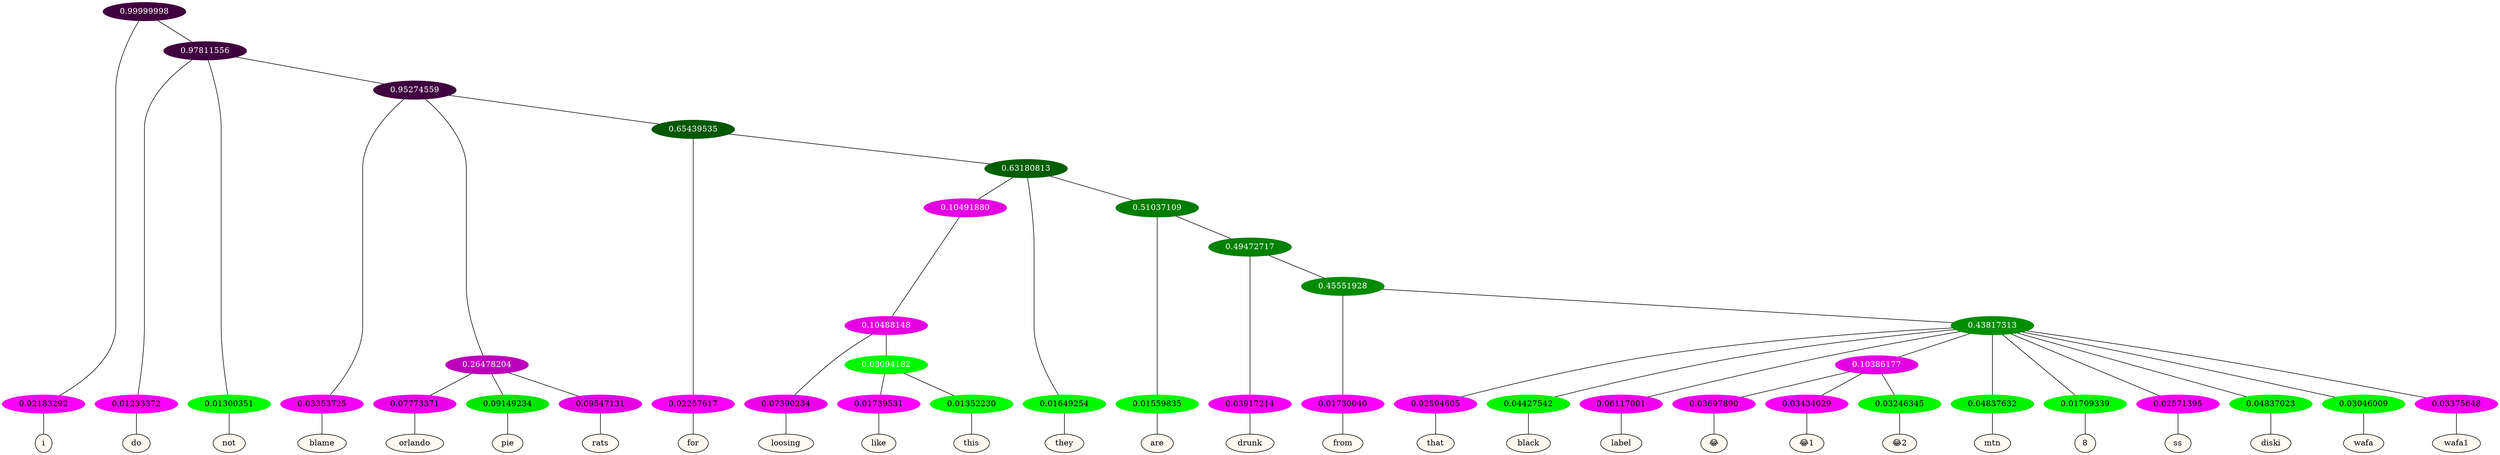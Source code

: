 graph {
	node [format=png height=0.15 nodesep=0.001 ordering=out overlap=prism overlap_scaling=0.01 ranksep=0.001 ratio=0.2 style=filled width=0.15]
	{
		rank=same
		a_w_1 [label=i color=black fillcolor=floralwhite style="filled,solid"]
		a_w_3 [label=do color=black fillcolor=floralwhite style="filled,solid"]
		a_w_4 [label=not color=black fillcolor=floralwhite style="filled,solid"]
		a_w_6 [label=blame color=black fillcolor=floralwhite style="filled,solid"]
		a_w_9 [label=orlando color=black fillcolor=floralwhite style="filled,solid"]
		a_w_10 [label=pie color=black fillcolor=floralwhite style="filled,solid"]
		a_w_11 [label=rats color=black fillcolor=floralwhite style="filled,solid"]
		a_w_12 [label=for color=black fillcolor=floralwhite style="filled,solid"]
		a_w_20 [label=loosing color=black fillcolor=floralwhite style="filled,solid"]
		a_w_24 [label=like color=black fillcolor=floralwhite style="filled,solid"]
		a_w_25 [label=this color=black fillcolor=floralwhite style="filled,solid"]
		a_w_15 [label=they color=black fillcolor=floralwhite style="filled,solid"]
		a_w_18 [label=are color=black fillcolor=floralwhite style="filled,solid"]
		a_w_22 [label=drunk color=black fillcolor=floralwhite style="filled,solid"]
		a_w_26 [label=from color=black fillcolor=floralwhite style="filled,solid"]
		a_w_28 [label=that color=black fillcolor=floralwhite style="filled,solid"]
		a_w_29 [label=black color=black fillcolor=floralwhite style="filled,solid"]
		a_w_30 [label=label color=black fillcolor=floralwhite style="filled,solid"]
		a_w_38 [label="😂" color=black fillcolor=floralwhite style="filled,solid"]
		a_w_39 [label="😂1" color=black fillcolor=floralwhite style="filled,solid"]
		a_w_40 [label="😂2" color=black fillcolor=floralwhite style="filled,solid"]
		a_w_32 [label=mtn color=black fillcolor=floralwhite style="filled,solid"]
		a_w_33 [label=8 color=black fillcolor=floralwhite style="filled,solid"]
		a_w_34 [label=ss color=black fillcolor=floralwhite style="filled,solid"]
		a_w_35 [label=diski color=black fillcolor=floralwhite style="filled,solid"]
		a_w_36 [label=wafa color=black fillcolor=floralwhite style="filled,solid"]
		a_w_37 [label=wafa1 color=black fillcolor=floralwhite style="filled,solid"]
	}
	a_n_1 -- a_w_1
	a_n_3 -- a_w_3
	a_n_4 -- a_w_4
	a_n_6 -- a_w_6
	a_n_9 -- a_w_9
	a_n_10 -- a_w_10
	a_n_11 -- a_w_11
	a_n_12 -- a_w_12
	a_n_20 -- a_w_20
	a_n_24 -- a_w_24
	a_n_25 -- a_w_25
	a_n_15 -- a_w_15
	a_n_18 -- a_w_18
	a_n_22 -- a_w_22
	a_n_26 -- a_w_26
	a_n_28 -- a_w_28
	a_n_29 -- a_w_29
	a_n_30 -- a_w_30
	a_n_38 -- a_w_38
	a_n_39 -- a_w_39
	a_n_40 -- a_w_40
	a_n_32 -- a_w_32
	a_n_33 -- a_w_33
	a_n_34 -- a_w_34
	a_n_35 -- a_w_35
	a_n_36 -- a_w_36
	a_n_37 -- a_w_37
	{
		rank=same
		a_n_1 [label=0.02183292 color="0.835 1.000 0.978" fontcolor=black]
		a_n_3 [label=0.01233372 color="0.835 1.000 0.988" fontcolor=black]
		a_n_4 [label=0.01300351 color="0.334 1.000 0.987" fontcolor=black]
		a_n_6 [label=0.03353725 color="0.835 1.000 0.966" fontcolor=black]
		a_n_9 [label=0.07773371 color="0.835 1.000 0.922" fontcolor=black]
		a_n_10 [label=0.09149234 color="0.334 1.000 0.909" fontcolor=black]
		a_n_11 [label=0.09547131 color="0.835 1.000 0.905" fontcolor=black]
		a_n_12 [label=0.02257617 color="0.835 1.000 0.977" fontcolor=black]
		a_n_20 [label=0.07390234 color="0.835 1.000 0.926" fontcolor=black]
		a_n_24 [label=0.01739531 color="0.835 1.000 0.983" fontcolor=black]
		a_n_25 [label=0.01352230 color="0.334 1.000 0.986" fontcolor=black]
		a_n_15 [label=0.01649254 color="0.334 1.000 0.984" fontcolor=black]
		a_n_18 [label=0.01559835 color="0.334 1.000 0.984" fontcolor=black]
		a_n_22 [label=0.03917214 color="0.835 1.000 0.961" fontcolor=black]
		a_n_26 [label=0.01730040 color="0.835 1.000 0.983" fontcolor=black]
		a_n_28 [label=0.02504605 color="0.835 1.000 0.975" fontcolor=black]
		a_n_29 [label=0.04427542 color="0.334 1.000 0.956" fontcolor=black]
		a_n_30 [label=0.06117001 color="0.835 1.000 0.939" fontcolor=black]
		a_n_38 [label=0.03697890 color="0.835 1.000 0.963" fontcolor=black]
		a_n_39 [label=0.03434029 color="0.835 1.000 0.966" fontcolor=black]
		a_n_40 [label=0.03246345 color="0.334 1.000 0.968" fontcolor=black]
		a_n_32 [label=0.04837632 color="0.334 1.000 0.952" fontcolor=black]
		a_n_33 [label=0.01709339 color="0.334 1.000 0.983" fontcolor=black]
		a_n_34 [label=0.02571395 color="0.835 1.000 0.974" fontcolor=black]
		a_n_35 [label=0.04837023 color="0.334 1.000 0.952" fontcolor=black]
		a_n_36 [label=0.03046009 color="0.334 1.000 0.970" fontcolor=black]
		a_n_37 [label=0.03375648 color="0.835 1.000 0.966" fontcolor=black]
	}
	a_n_0 [label=0.99999998 color="0.835 1.000 0.250" fontcolor=grey99]
	a_n_0 -- a_n_1
	a_n_2 [label=0.97811556 color="0.835 1.000 0.250" fontcolor=grey99]
	a_n_0 -- a_n_2
	a_n_2 -- a_n_3
	a_n_2 -- a_n_4
	a_n_5 [label=0.95274559 color="0.835 1.000 0.250" fontcolor=grey99]
	a_n_2 -- a_n_5
	a_n_5 -- a_n_6
	a_n_7 [label=0.26478204 color="0.835 1.000 0.735" fontcolor=grey99]
	a_n_5 -- a_n_7
	a_n_8 [label=0.65439535 color="0.334 1.000 0.346" fontcolor=grey99]
	a_n_5 -- a_n_8
	a_n_7 -- a_n_9
	a_n_7 -- a_n_10
	a_n_7 -- a_n_11
	a_n_8 -- a_n_12
	a_n_13 [label=0.63180813 color="0.334 1.000 0.368" fontcolor=grey99]
	a_n_8 -- a_n_13
	a_n_14 [label=0.10491880 color="0.835 1.000 0.895" fontcolor=grey99]
	a_n_13 -- a_n_14
	a_n_13 -- a_n_15
	a_n_16 [label=0.51037109 color="0.334 1.000 0.490" fontcolor=grey99]
	a_n_13 -- a_n_16
	a_n_17 [label=0.10488148 color="0.835 1.000 0.895" fontcolor=grey99]
	a_n_14 -- a_n_17
	a_n_16 -- a_n_18
	a_n_19 [label=0.49472717 color="0.334 1.000 0.505" fontcolor=grey99]
	a_n_16 -- a_n_19
	a_n_17 -- a_n_20
	a_n_21 [label=0.03094182 color="0.334 1.000 0.969" fontcolor=grey99]
	a_n_17 -- a_n_21
	a_n_19 -- a_n_22
	a_n_23 [label=0.45551928 color="0.334 1.000 0.544" fontcolor=grey99]
	a_n_19 -- a_n_23
	a_n_21 -- a_n_24
	a_n_21 -- a_n_25
	a_n_23 -- a_n_26
	a_n_27 [label=0.43817313 color="0.334 1.000 0.562" fontcolor=grey99]
	a_n_23 -- a_n_27
	a_n_27 -- a_n_28
	a_n_27 -- a_n_29
	a_n_27 -- a_n_30
	a_n_31 [label=0.10386177 color="0.835 1.000 0.896" fontcolor=grey99]
	a_n_27 -- a_n_31
	a_n_27 -- a_n_32
	a_n_27 -- a_n_33
	a_n_27 -- a_n_34
	a_n_27 -- a_n_35
	a_n_27 -- a_n_36
	a_n_27 -- a_n_37
	a_n_31 -- a_n_38
	a_n_31 -- a_n_39
	a_n_31 -- a_n_40
}
